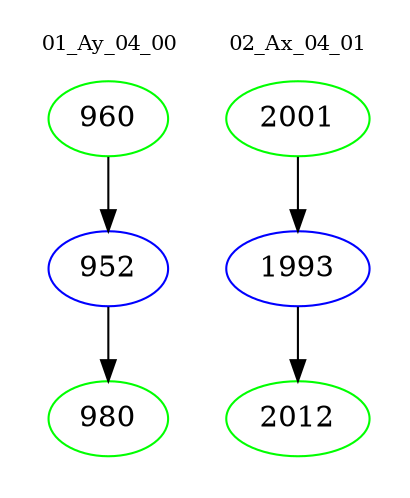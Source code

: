 digraph{
subgraph cluster_0 {
color = white
label = "01_Ay_04_00";
fontsize=10;
T0_960 [label="960", color="green"]
T0_960 -> T0_952 [color="black"]
T0_952 [label="952", color="blue"]
T0_952 -> T0_980 [color="black"]
T0_980 [label="980", color="green"]
}
subgraph cluster_1 {
color = white
label = "02_Ax_04_01";
fontsize=10;
T1_2001 [label="2001", color="green"]
T1_2001 -> T1_1993 [color="black"]
T1_1993 [label="1993", color="blue"]
T1_1993 -> T1_2012 [color="black"]
T1_2012 [label="2012", color="green"]
}
}
